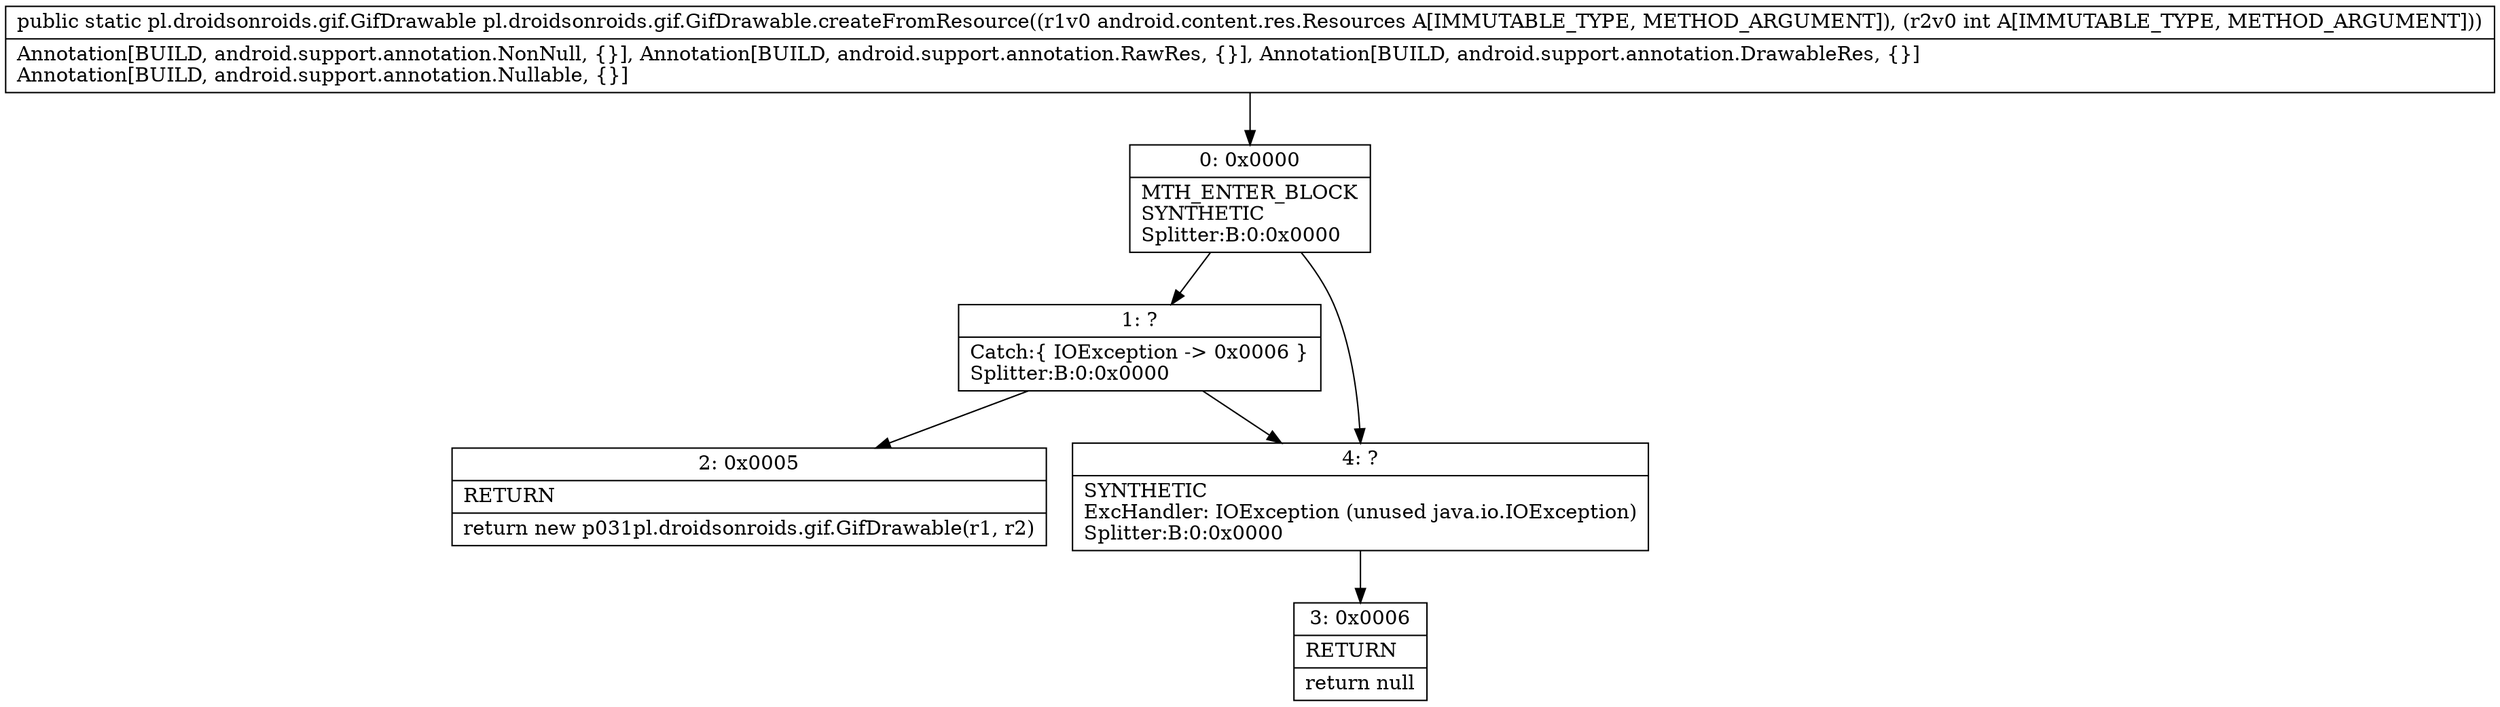 digraph "CFG forpl.droidsonroids.gif.GifDrawable.createFromResource(Landroid\/content\/res\/Resources;I)Lpl\/droidsonroids\/gif\/GifDrawable;" {
Node_0 [shape=record,label="{0\:\ 0x0000|MTH_ENTER_BLOCK\lSYNTHETIC\lSplitter:B:0:0x0000\l}"];
Node_1 [shape=record,label="{1\:\ ?|Catch:\{ IOException \-\> 0x0006 \}\lSplitter:B:0:0x0000\l}"];
Node_2 [shape=record,label="{2\:\ 0x0005|RETURN\l|return new p031pl.droidsonroids.gif.GifDrawable(r1, r2)\l}"];
Node_3 [shape=record,label="{3\:\ 0x0006|RETURN\l|return null\l}"];
Node_4 [shape=record,label="{4\:\ ?|SYNTHETIC\lExcHandler: IOException (unused java.io.IOException)\lSplitter:B:0:0x0000\l}"];
MethodNode[shape=record,label="{public static pl.droidsonroids.gif.GifDrawable pl.droidsonroids.gif.GifDrawable.createFromResource((r1v0 android.content.res.Resources A[IMMUTABLE_TYPE, METHOD_ARGUMENT]), (r2v0 int A[IMMUTABLE_TYPE, METHOD_ARGUMENT]))  | Annotation[BUILD, android.support.annotation.NonNull, \{\}], Annotation[BUILD, android.support.annotation.RawRes, \{\}], Annotation[BUILD, android.support.annotation.DrawableRes, \{\}]\lAnnotation[BUILD, android.support.annotation.Nullable, \{\}]\l}"];
MethodNode -> Node_0;
Node_0 -> Node_1;
Node_0 -> Node_4;
Node_1 -> Node_2;
Node_1 -> Node_4;
Node_4 -> Node_3;
}

